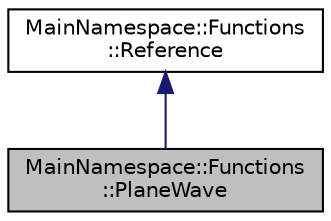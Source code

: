 digraph "MainNamespace::Functions::PlaneWave"
{
 // INTERACTIVE_SVG=YES
 // LATEX_PDF_SIZE
  edge [fontname="Helvetica",fontsize="10",labelfontname="Helvetica",labelfontsize="10"];
  node [fontname="Helvetica",fontsize="10",shape=record];
  Node1 [label="MainNamespace::Functions\l::PlaneWave",height=0.2,width=0.4,color="black", fillcolor="grey75", style="filled", fontcolor="black",tooltip="Plane wave reference."];
  Node2 -> Node1 [dir="back",color="midnightblue",fontsize="10",style="solid",fontname="Helvetica"];
  Node2 [label="MainNamespace::Functions\l::Reference",height=0.2,width=0.4,color="black", fillcolor="white", style="filled",URL="$class_main_namespace_1_1_functions_1_1_reference.html",tooltip="Virtual class that specifies the reference traces for testing."];
}

